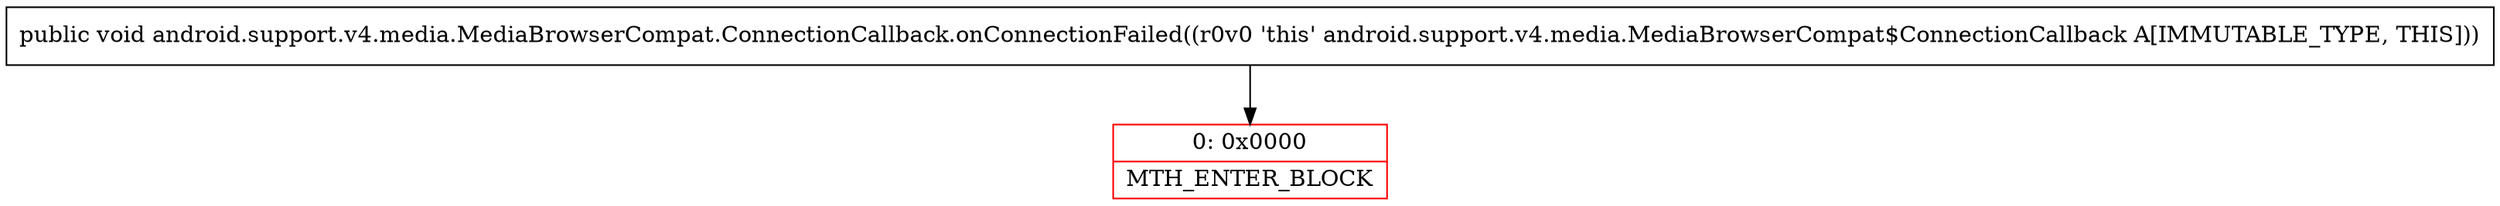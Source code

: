 digraph "CFG forandroid.support.v4.media.MediaBrowserCompat.ConnectionCallback.onConnectionFailed()V" {
subgraph cluster_Region_1547233327 {
label = "R(0)";
node [shape=record,color=blue];
}
Node_0 [shape=record,color=red,label="{0\:\ 0x0000|MTH_ENTER_BLOCK\l}"];
MethodNode[shape=record,label="{public void android.support.v4.media.MediaBrowserCompat.ConnectionCallback.onConnectionFailed((r0v0 'this' android.support.v4.media.MediaBrowserCompat$ConnectionCallback A[IMMUTABLE_TYPE, THIS])) }"];
MethodNode -> Node_0;
}

